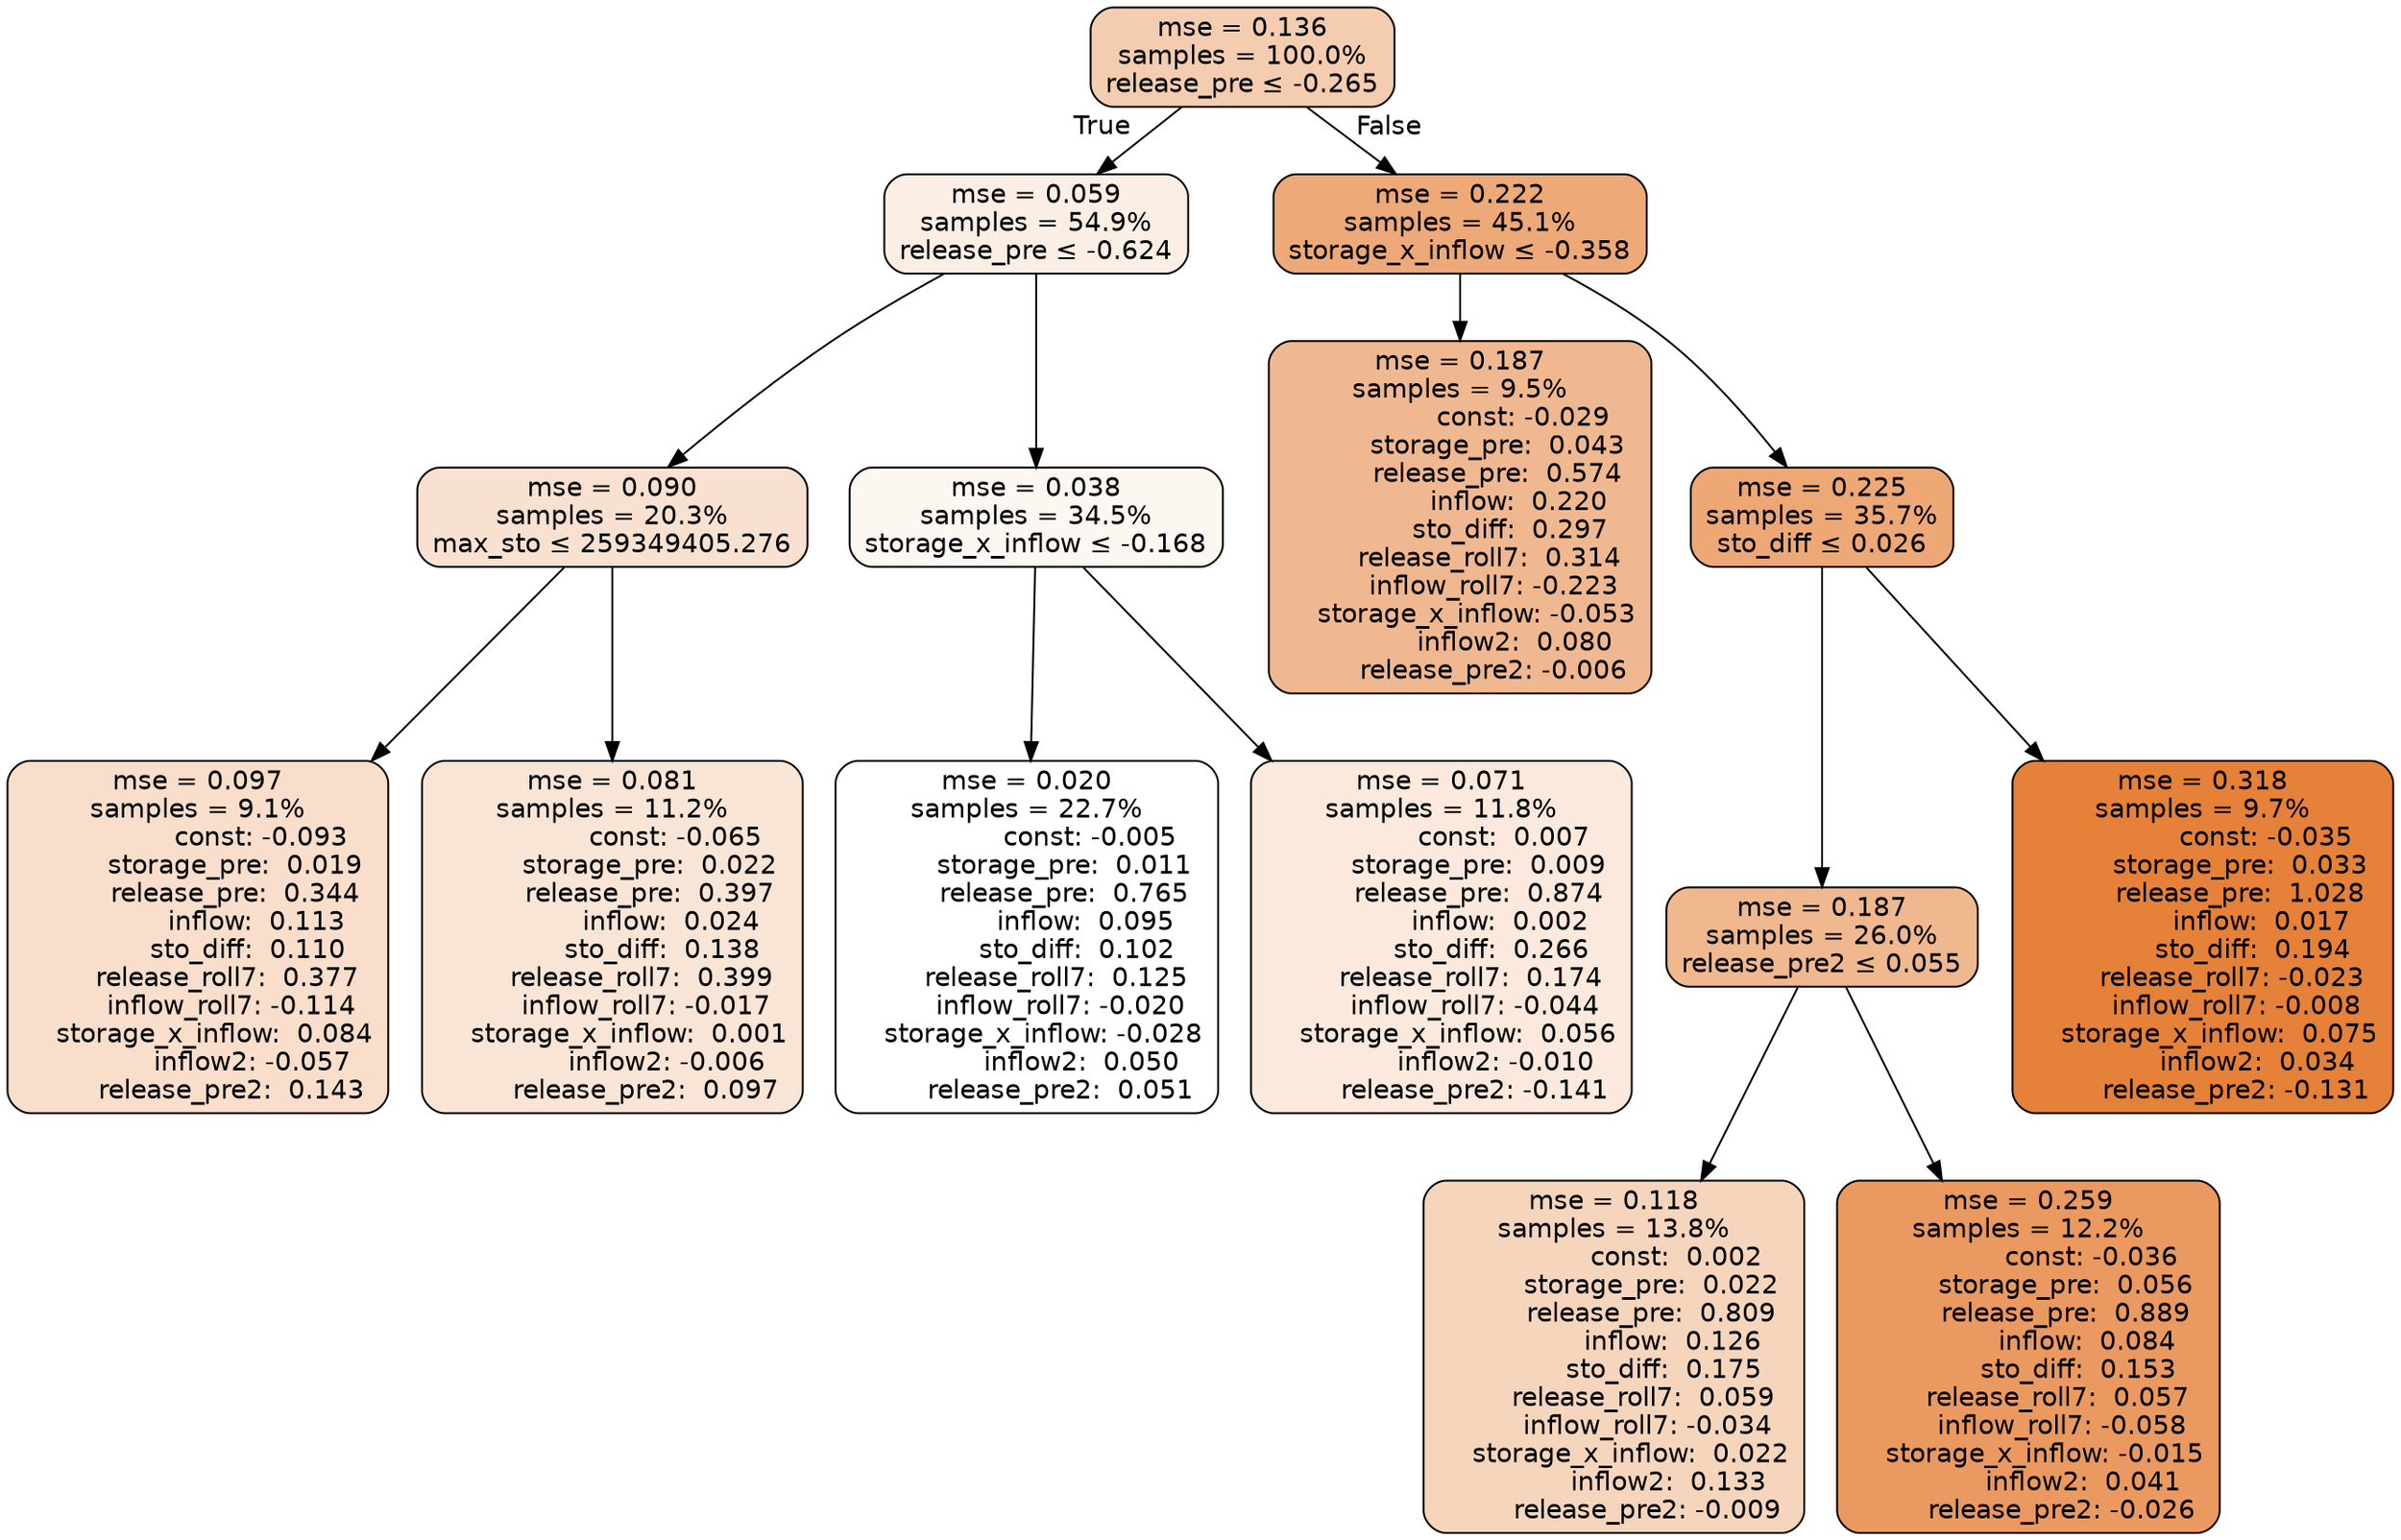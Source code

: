 digraph tree {
bgcolor="transparent"
node [shape=rectangle, style="filled, rounded", color="black", fontname=helvetica] ;
edge [fontname=helvetica] ;
	"0" [label="mse = 0.136
samples = 100.0%
release_pre &le; -0.265", fillcolor="#f4cdb1"]
	"1" [label="mse = 0.059
samples = 54.9%
release_pre &le; -0.624", fillcolor="#fbeee5"]
	"2" [label="mse = 0.090
samples = 20.3%
max_sto &le; 259349405.276", fillcolor="#f8e1d0"]
	"3" [label="mse = 0.097
samples = 9.1%
               const: -0.093
         storage_pre:  0.019
         release_pre:  0.344
              inflow:  0.113
            sto_diff:  0.110
       release_roll7:  0.377
        inflow_roll7: -0.114
    storage_x_inflow:  0.084
             inflow2: -0.057
        release_pre2:  0.143", fillcolor="#f8decb"]
	"4" [label="mse = 0.081
samples = 11.2%
               const: -0.065
         storage_pre:  0.022
         release_pre:  0.397
              inflow:  0.024
            sto_diff:  0.138
       release_roll7:  0.399
        inflow_roll7: -0.017
    storage_x_inflow:  0.001
             inflow2: -0.006
        release_pre2:  0.097", fillcolor="#f9e5d6"]
	"5" [label="mse = 0.038
samples = 34.5%
storage_x_inflow &le; -0.168", fillcolor="#fdf7f2"]
	"6" [label="mse = 0.020
samples = 22.7%
               const: -0.005
         storage_pre:  0.011
         release_pre:  0.765
              inflow:  0.095
            sto_diff:  0.102
       release_roll7:  0.125
        inflow_roll7: -0.020
    storage_x_inflow: -0.028
             inflow2:  0.050
        release_pre2:  0.051", fillcolor="#ffffff"]
	"7" [label="mse = 0.071
samples = 11.8%
               const:  0.007
         storage_pre:  0.009
         release_pre:  0.874
              inflow:  0.002
            sto_diff:  0.266
       release_roll7:  0.174
        inflow_roll7: -0.044
    storage_x_inflow:  0.056
             inflow2: -0.010
        release_pre2: -0.141", fillcolor="#fae9dc"]
	"8" [label="mse = 0.222
samples = 45.1%
storage_x_inflow &le; -0.358", fillcolor="#eda978"]
	"9" [label="mse = 0.187
samples = 9.5%
               const: -0.029
         storage_pre:  0.043
         release_pre:  0.574
              inflow:  0.220
            sto_diff:  0.297
       release_roll7:  0.314
        inflow_roll7: -0.223
    storage_x_inflow: -0.053
             inflow2:  0.080
        release_pre2: -0.006", fillcolor="#f0b890"]
	"10" [label="mse = 0.225
samples = 35.7%
sto_diff &le; 0.026", fillcolor="#eda876"]
	"11" [label="mse = 0.187
samples = 26.0%
release_pre2 &le; 0.055", fillcolor="#f0b88f"]
	"12" [label="mse = 0.118
samples = 13.8%
               const:  0.002
         storage_pre:  0.022
         release_pre:  0.809
              inflow:  0.126
            sto_diff:  0.175
       release_roll7:  0.059
        inflow_roll7: -0.034
    storage_x_inflow:  0.022
             inflow2:  0.133
        release_pre2: -0.009", fillcolor="#f6d5bd"]
	"13" [label="mse = 0.259
samples = 12.2%
               const: -0.036
         storage_pre:  0.056
         release_pre:  0.889
              inflow:  0.084
            sto_diff:  0.153
       release_roll7:  0.057
        inflow_roll7: -0.058
    storage_x_inflow: -0.015
             inflow2:  0.041
        release_pre2: -0.026", fillcolor="#ea9960"]
	"14" [label="mse = 0.318
samples = 9.7%
               const: -0.035
         storage_pre:  0.033
         release_pre:  1.028
              inflow:  0.017
            sto_diff:  0.194
       release_roll7: -0.023
        inflow_roll7: -0.008
    storage_x_inflow:  0.075
             inflow2:  0.034
        release_pre2: -0.131", fillcolor="#e58139"]

	"0" -> "1" [labeldistance=2.5, labelangle=45, headlabel="True"]
	"1" -> "2"
	"2" -> "3"
	"2" -> "4"
	"1" -> "5"
	"5" -> "6"
	"5" -> "7"
	"0" -> "8" [labeldistance=2.5, labelangle=-45, headlabel="False"]
	"8" -> "9"
	"8" -> "10"
	"10" -> "11"
	"11" -> "12"
	"11" -> "13"
	"10" -> "14"
}
